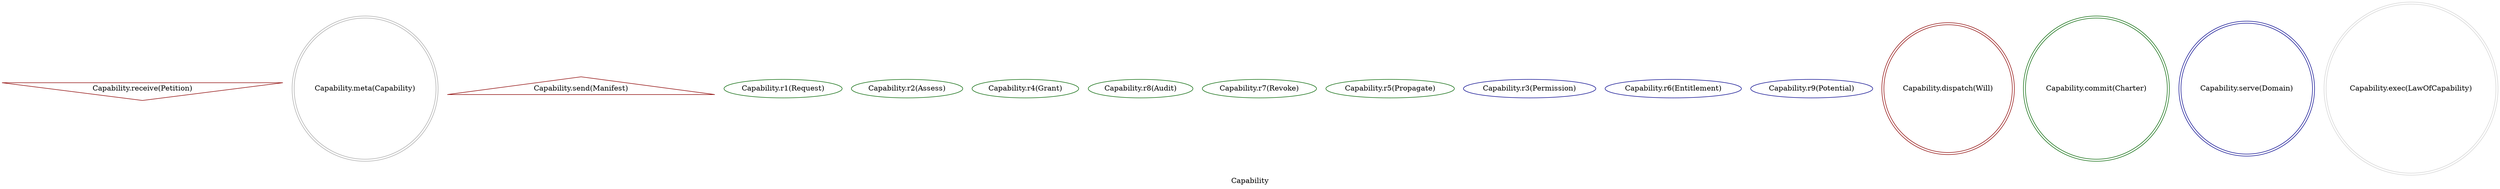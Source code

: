 strict digraph CapabilityFactor {
    label = "Capability";
    comment = "{{description}}";
    
    a [label = "Capability.receive(Petition)";comment = "{{description}}";shape = invtriangle;color = darkred;];
    0 [label = "Capability.meta(Capability)";comment = "{{description}}";shape = doublecircle;color = darkgray;];
    b [label = "Capability.send(Manifest)";comment = "{{description}}";shape = triangle;color = darkred;];
    1 [label = "Capability.r1(Request)";comment = "{{description}}";color = darkgreen;];
    2 [label = "Capability.r2(Assess)";comment = "{{description}}";color = darkgreen;];
    4 [label = "Capability.r4(Grant)";comment = "{{description}}";color = darkgreen;];
    8 [label = "Capability.r8(Audit)";comment = "{{description}}";color = darkgreen;];
    7 [label = "Capability.r7(Revoke)";comment = "{{description}}";color = darkgreen;];
    5 [label = "Capability.r5(Propagate)";comment = "{{description}}";color = darkgreen;];
    3 [label = "Capability.r3(Permission)";comment = "Thesis: {{description}}";color = darkblue;];
    6 [label = "Capability.r6(Entitlement)";comment = "Antithesis: {{description}}";color = darkblue;];
    9 [label = "Capability.r9(Potential)";comment = "Synthesis: {{description}}";color = darkblue;];
    c [label = "Capability.dispatch(Will)";comment = "{{description}}";shape = doublecircle;color = darkred;];
    d [label = "Capability.commit(Charter)";comment = "{{description}}";shape = doublecircle;color = darkgreen;];
    e [label = "Capability.serve(Domain)";comment = "{{description}}";shape = doublecircle;color = darkblue;];
    f [label = "Capability.exec(LawOfCapability)";comment = "{{description}}";shape = doublecircle;color = lightgray;];
}